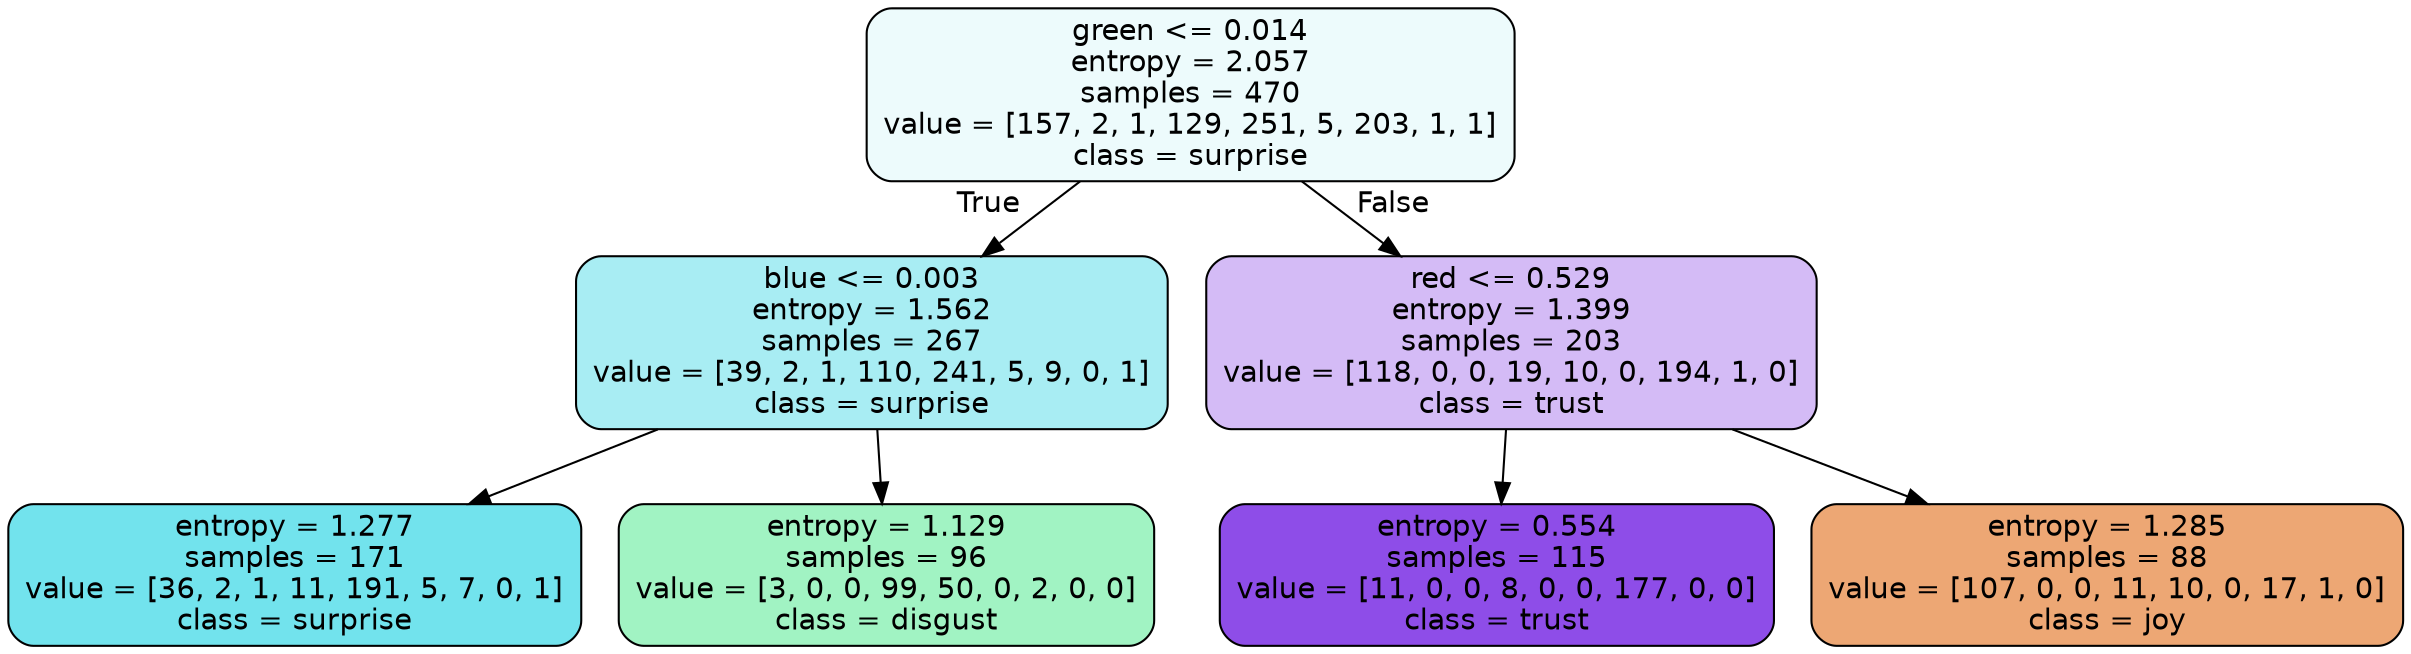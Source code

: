 digraph Tree {
node [shape=box, style="filled, rounded", color="black", fontname=helvetica] ;
edge [fontname=helvetica] ;
0 [label="green <= 0.014\nentropy = 2.057\nsamples = 470\nvalue = [157, 2, 1, 129, 251, 5, 203, 1, 1]\nclass = surprise", fillcolor="#39d7e516"] ;
1 [label="blue <= 0.003\nentropy = 1.562\nsamples = 267\nvalue = [39, 2, 1, 110, 241, 5, 9, 0, 1]\nclass = surprise", fillcolor="#39d7e570"] ;
0 -> 1 [labeldistance=2.5, labelangle=45, headlabel="True"] ;
2 [label="entropy = 1.277\nsamples = 171\nvalue = [36, 2, 1, 11, 191, 5, 7, 0, 1]\nclass = surprise", fillcolor="#39d7e5b5"] ;
1 -> 2 ;
3 [label="entropy = 1.129\nsamples = 96\nvalue = [3, 0, 0, 99, 50, 0, 2, 0, 0]\nclass = disgust", fillcolor="#39e58178"] ;
1 -> 3 ;
4 [label="red <= 0.529\nentropy = 1.399\nsamples = 203\nvalue = [118, 0, 0, 19, 10, 0, 194, 1, 0]\nclass = trust", fillcolor="#8139e557"] ;
0 -> 4 [labeldistance=2.5, labelangle=-45, headlabel="False"] ;
5 [label="entropy = 0.554\nsamples = 115\nvalue = [11, 0, 0, 8, 0, 0, 177, 0, 0]\nclass = trust", fillcolor="#8139e5e5"] ;
4 -> 5 ;
6 [label="entropy = 1.285\nsamples = 88\nvalue = [107, 0, 0, 11, 10, 0, 17, 1, 0]\nclass = joy", fillcolor="#e58139b2"] ;
4 -> 6 ;
}